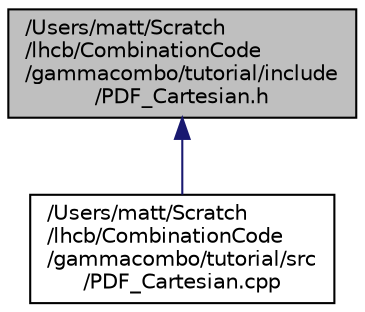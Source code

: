 digraph "/Users/matt/Scratch/lhcb/CombinationCode/gammacombo/tutorial/include/PDF_Cartesian.h"
{
  edge [fontname="Helvetica",fontsize="10",labelfontname="Helvetica",labelfontsize="10"];
  node [fontname="Helvetica",fontsize="10",shape=record];
  Node60 [label="/Users/matt/Scratch\l/lhcb/CombinationCode\l/gammacombo/tutorial/include\l/PDF_Cartesian.h",height=0.2,width=0.4,color="black", fillcolor="grey75", style="filled", fontcolor="black"];
  Node60 -> Node61 [dir="back",color="midnightblue",fontsize="10",style="solid",fontname="Helvetica"];
  Node61 [label="/Users/matt/Scratch\l/lhcb/CombinationCode\l/gammacombo/tutorial/src\l/PDF_Cartesian.cpp",height=0.2,width=0.4,color="black", fillcolor="white", style="filled",URL="$_p_d_f___cartesian_8cpp.html"];
}
